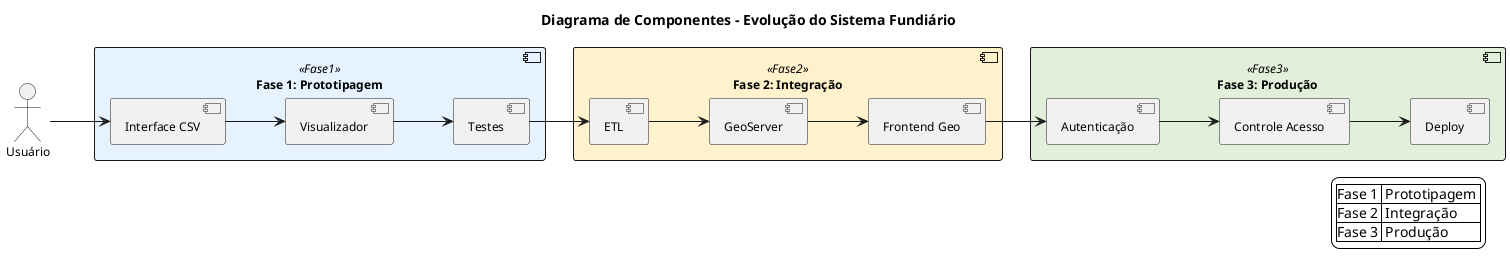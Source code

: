 @startuml
title Diagrama de Componentes - Evolução do Sistema Fundiário

skinparam backgroundColor #FFFFFF
skinparam defaultFontName Arial
skinparam defaultFontSize 12
skinparam componentStyle uml2

left to right direction

actor Usuário as user

component "Fase 1: Prototipagem" <<Fase1>> #E6F3FF {
    [Interface CSV] as csv
    [Visualizador] as vis
    [Testes] as test
}

component "Fase 2: Integração" <<Fase2>> #FFF2CC {
    [ETL] as etl
    [GeoServer] as gs
    [Frontend Geo] as fe
}

component "Fase 3: Produção" <<Fase3>> #E2EFDA {
    [Autenticação] as auth
    [Controle Acesso] as ca
    [Deploy] as deploy
}

' Conexões
user --> csv
csv --> vis
vis --> test
test --> etl
etl --> gs
gs --> fe
fe --> auth
auth --> ca
ca --> deploy

' Legenda das fases
legend right
  |Fase 1 | Prototipagem |
  |Fase 2 | Integração |
  |Fase 3 | Produção |
end legend

@enduml